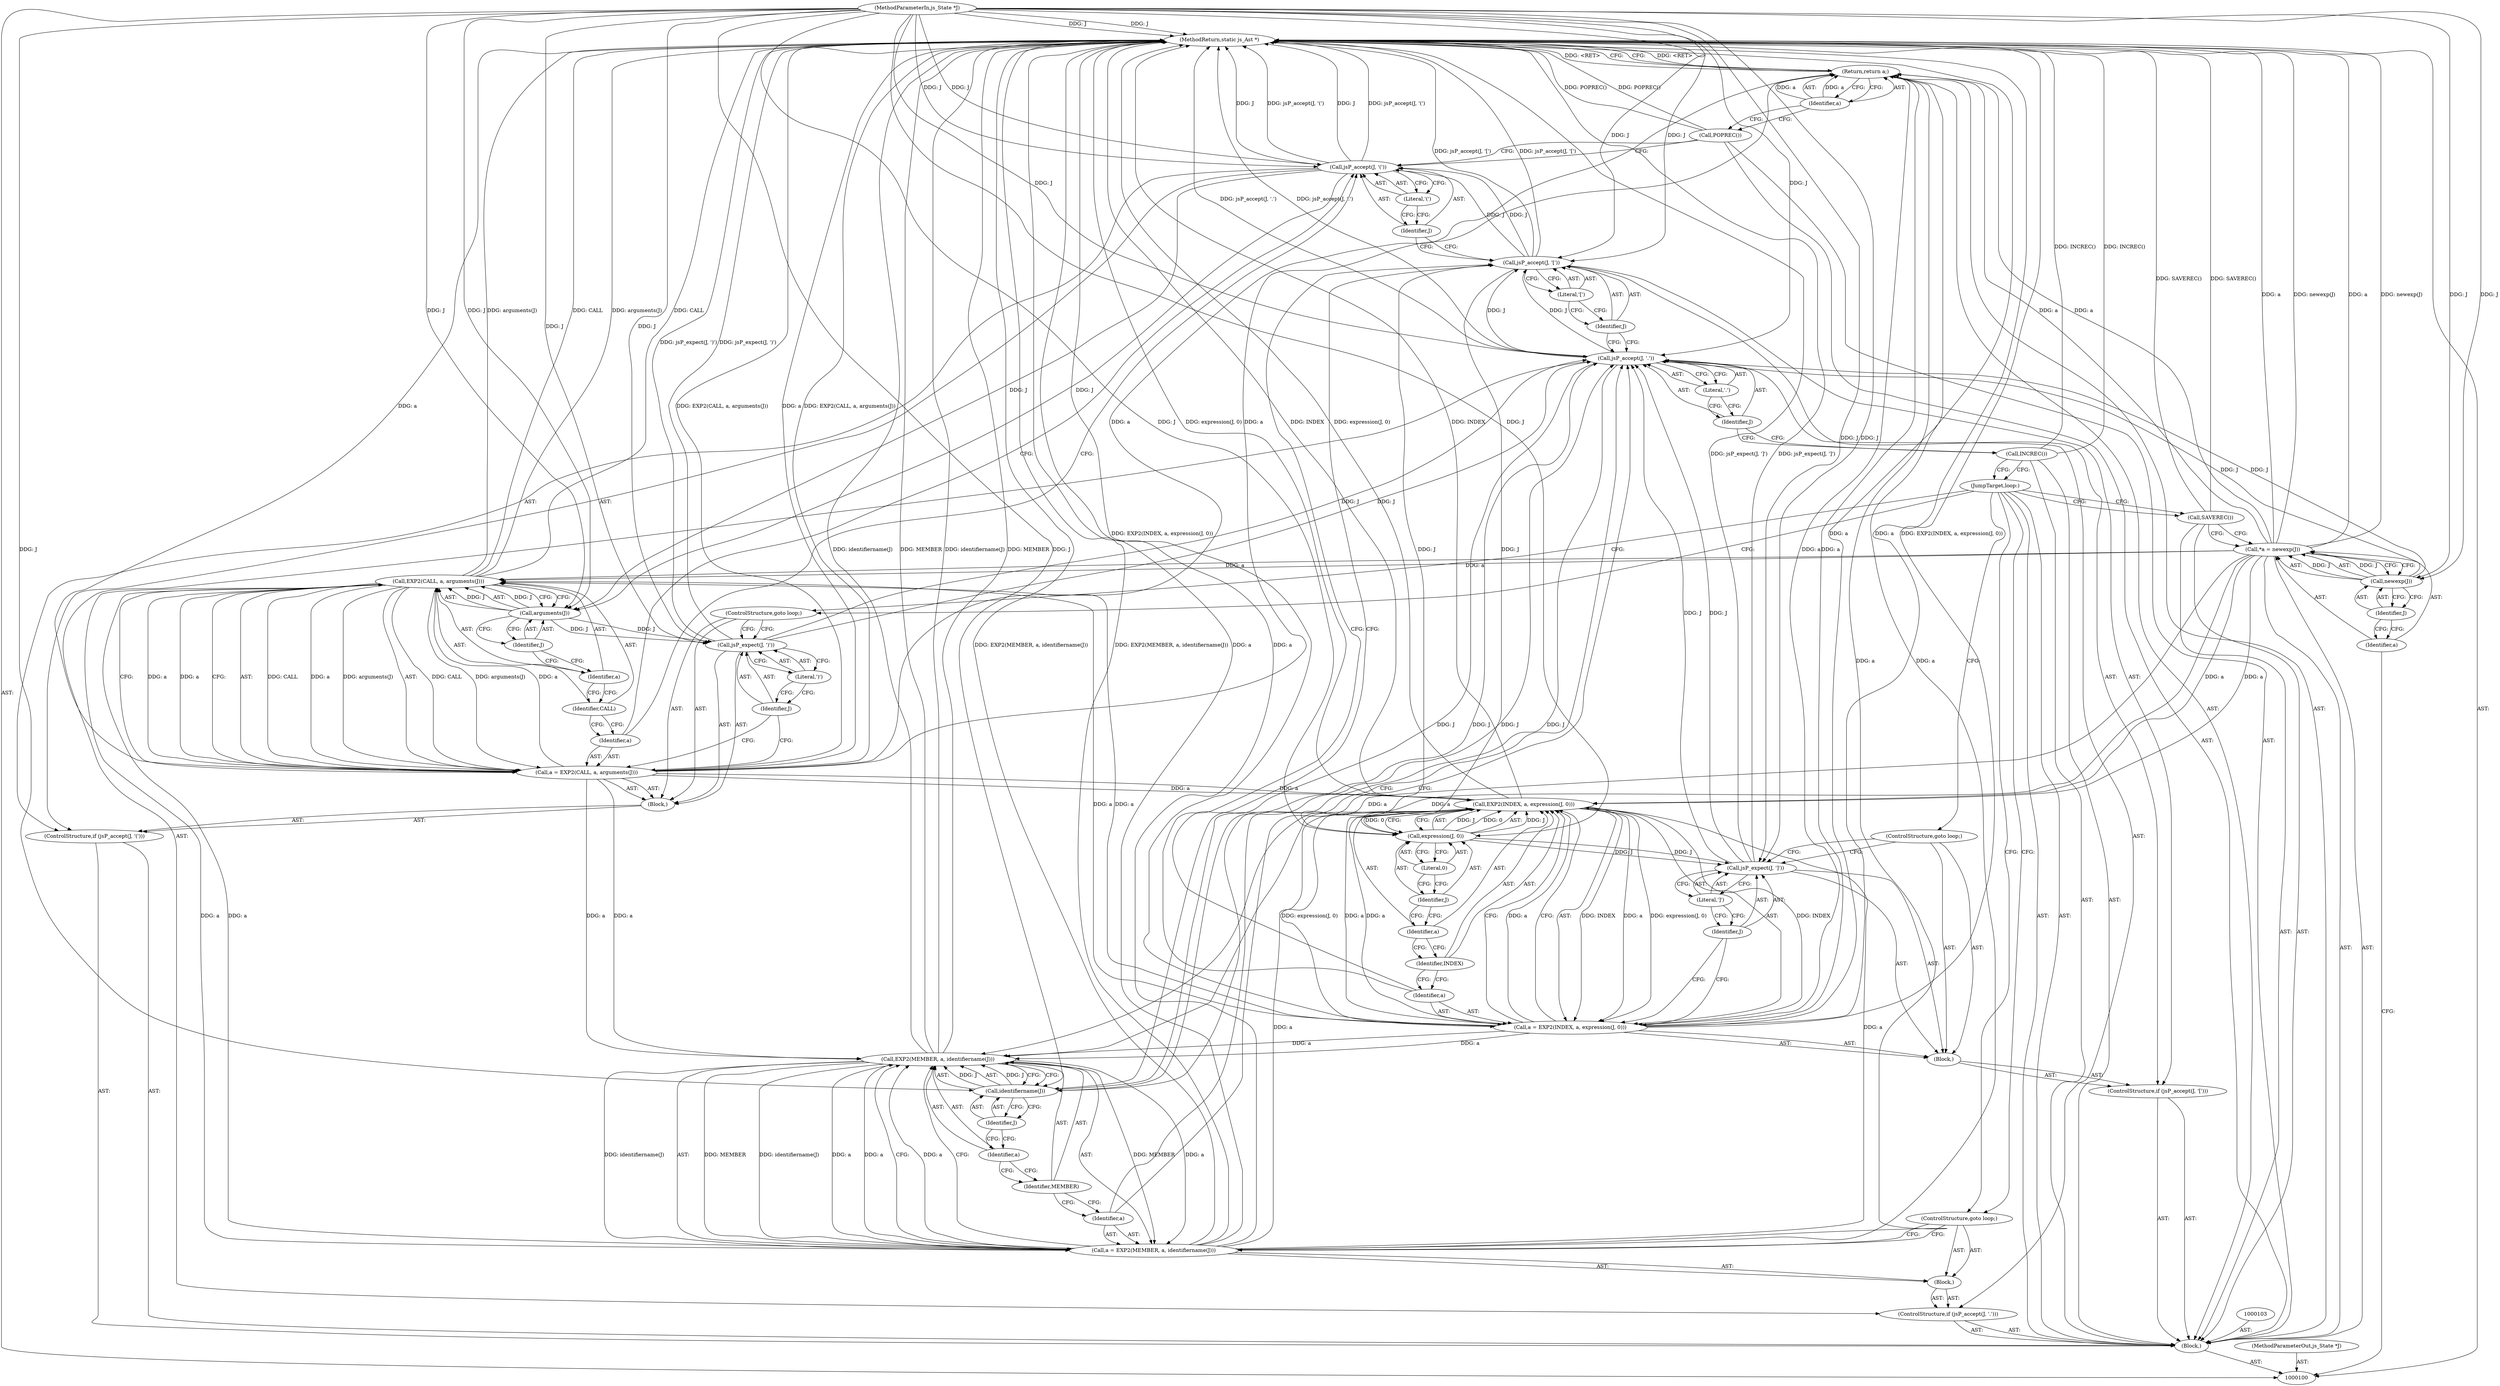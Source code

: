 digraph "0_ghostscript_4d45a96e57fbabf00a7378b337d0ddcace6f38c1" {
"1000160" [label="(MethodReturn,static js_Ast *)"];
"1000101" [label="(MethodParameterIn,js_State *J)"];
"1000216" [label="(MethodParameterOut,js_State *J)"];
"1000157" [label="(Call,POPREC())"];
"1000159" [label="(Identifier,a)"];
"1000158" [label="(Return,return a;)"];
"1000102" [label="(Block,)"];
"1000104" [label="(Call,*a = newexp(J))"];
"1000105" [label="(Identifier,a)"];
"1000106" [label="(Call,newexp(J))"];
"1000107" [label="(Identifier,J)"];
"1000108" [label="(Call,SAVEREC())"];
"1000109" [label="(JumpTarget,loop:)"];
"1000110" [label="(Call,INCREC())"];
"1000112" [label="(Call,jsP_accept(J, '.'))"];
"1000113" [label="(Identifier,J)"];
"1000114" [label="(Literal,'.')"];
"1000115" [label="(Block,)"];
"1000116" [label="(Call,a = EXP2(MEMBER, a, identifiername(J)))"];
"1000117" [label="(Identifier,a)"];
"1000118" [label="(Call,EXP2(MEMBER, a, identifiername(J)))"];
"1000119" [label="(Identifier,MEMBER)"];
"1000120" [label="(Identifier,a)"];
"1000121" [label="(Call,identifiername(J))"];
"1000122" [label="(Identifier,J)"];
"1000123" [label="(ControlStructure,goto loop;)"];
"1000111" [label="(ControlStructure,if (jsP_accept(J, '.')))"];
"1000125" [label="(Call,jsP_accept(J, '['))"];
"1000126" [label="(Identifier,J)"];
"1000127" [label="(Literal,'[')"];
"1000128" [label="(Block,)"];
"1000129" [label="(Call,a = EXP2(INDEX, a, expression(J, 0)))"];
"1000130" [label="(Identifier,a)"];
"1000131" [label="(Call,EXP2(INDEX, a, expression(J, 0)))"];
"1000132" [label="(Identifier,INDEX)"];
"1000133" [label="(Identifier,a)"];
"1000134" [label="(Call,expression(J, 0))"];
"1000135" [label="(Identifier,J)"];
"1000136" [label="(Literal,0)"];
"1000137" [label="(Call,jsP_expect(J, ']'))"];
"1000124" [label="(ControlStructure,if (jsP_accept(J, '[')))"];
"1000138" [label="(Identifier,J)"];
"1000139" [label="(Literal,']')"];
"1000140" [label="(ControlStructure,goto loop;)"];
"1000142" [label="(Call,jsP_accept(J, '('))"];
"1000143" [label="(Identifier,J)"];
"1000144" [label="(Literal,'(')"];
"1000145" [label="(Block,)"];
"1000146" [label="(Call,a = EXP2(CALL, a, arguments(J)))"];
"1000147" [label="(Identifier,a)"];
"1000148" [label="(Call,EXP2(CALL, a, arguments(J)))"];
"1000149" [label="(Identifier,CALL)"];
"1000150" [label="(Identifier,a)"];
"1000151" [label="(Call,arguments(J))"];
"1000152" [label="(Identifier,J)"];
"1000153" [label="(Call,jsP_expect(J, ')'))"];
"1000154" [label="(Identifier,J)"];
"1000141" [label="(ControlStructure,if (jsP_accept(J, '(')))"];
"1000155" [label="(Literal,')')"];
"1000156" [label="(ControlStructure,goto loop;)"];
"1000160" -> "1000100"  [label="AST: "];
"1000160" -> "1000158"  [label="CFG: "];
"1000158" -> "1000160"  [label="DDG: <RET>"];
"1000116" -> "1000160"  [label="DDG: a"];
"1000116" -> "1000160"  [label="DDG: EXP2(MEMBER, a, identifiername(J))"];
"1000129" -> "1000160"  [label="DDG: a"];
"1000129" -> "1000160"  [label="DDG: EXP2(INDEX, a, expression(J, 0))"];
"1000142" -> "1000160"  [label="DDG: jsP_accept(J, '(')"];
"1000142" -> "1000160"  [label="DDG: J"];
"1000125" -> "1000160"  [label="DDG: jsP_accept(J, '[')"];
"1000108" -> "1000160"  [label="DDG: SAVEREC()"];
"1000148" -> "1000160"  [label="DDG: arguments(J)"];
"1000148" -> "1000160"  [label="DDG: CALL"];
"1000157" -> "1000160"  [label="DDG: POPREC()"];
"1000104" -> "1000160"  [label="DDG: a"];
"1000104" -> "1000160"  [label="DDG: newexp(J)"];
"1000131" -> "1000160"  [label="DDG: INDEX"];
"1000131" -> "1000160"  [label="DDG: expression(J, 0)"];
"1000118" -> "1000160"  [label="DDG: identifiername(J)"];
"1000118" -> "1000160"  [label="DDG: MEMBER"];
"1000153" -> "1000160"  [label="DDG: jsP_expect(J, ')')"];
"1000112" -> "1000160"  [label="DDG: jsP_accept(J, '.')"];
"1000146" -> "1000160"  [label="DDG: EXP2(CALL, a, arguments(J))"];
"1000146" -> "1000160"  [label="DDG: a"];
"1000101" -> "1000160"  [label="DDG: J"];
"1000110" -> "1000160"  [label="DDG: INCREC()"];
"1000137" -> "1000160"  [label="DDG: jsP_expect(J, ']')"];
"1000101" -> "1000100"  [label="AST: "];
"1000101" -> "1000160"  [label="DDG: J"];
"1000101" -> "1000106"  [label="DDG: J"];
"1000101" -> "1000112"  [label="DDG: J"];
"1000101" -> "1000121"  [label="DDG: J"];
"1000101" -> "1000125"  [label="DDG: J"];
"1000101" -> "1000134"  [label="DDG: J"];
"1000101" -> "1000137"  [label="DDG: J"];
"1000101" -> "1000142"  [label="DDG: J"];
"1000101" -> "1000151"  [label="DDG: J"];
"1000101" -> "1000153"  [label="DDG: J"];
"1000216" -> "1000100"  [label="AST: "];
"1000157" -> "1000102"  [label="AST: "];
"1000157" -> "1000142"  [label="CFG: "];
"1000159" -> "1000157"  [label="CFG: "];
"1000157" -> "1000160"  [label="DDG: POPREC()"];
"1000159" -> "1000158"  [label="AST: "];
"1000159" -> "1000157"  [label="CFG: "];
"1000158" -> "1000159"  [label="CFG: "];
"1000159" -> "1000158"  [label="DDG: a"];
"1000158" -> "1000102"  [label="AST: "];
"1000158" -> "1000159"  [label="CFG: "];
"1000159" -> "1000158"  [label="AST: "];
"1000160" -> "1000158"  [label="CFG: "];
"1000158" -> "1000160"  [label="DDG: <RET>"];
"1000159" -> "1000158"  [label="DDG: a"];
"1000116" -> "1000158"  [label="DDG: a"];
"1000129" -> "1000158"  [label="DDG: a"];
"1000104" -> "1000158"  [label="DDG: a"];
"1000146" -> "1000158"  [label="DDG: a"];
"1000102" -> "1000100"  [label="AST: "];
"1000103" -> "1000102"  [label="AST: "];
"1000104" -> "1000102"  [label="AST: "];
"1000108" -> "1000102"  [label="AST: "];
"1000109" -> "1000102"  [label="AST: "];
"1000110" -> "1000102"  [label="AST: "];
"1000111" -> "1000102"  [label="AST: "];
"1000124" -> "1000102"  [label="AST: "];
"1000141" -> "1000102"  [label="AST: "];
"1000157" -> "1000102"  [label="AST: "];
"1000158" -> "1000102"  [label="AST: "];
"1000104" -> "1000102"  [label="AST: "];
"1000104" -> "1000106"  [label="CFG: "];
"1000105" -> "1000104"  [label="AST: "];
"1000106" -> "1000104"  [label="AST: "];
"1000108" -> "1000104"  [label="CFG: "];
"1000104" -> "1000160"  [label="DDG: a"];
"1000104" -> "1000160"  [label="DDG: newexp(J)"];
"1000106" -> "1000104"  [label="DDG: J"];
"1000104" -> "1000118"  [label="DDG: a"];
"1000104" -> "1000131"  [label="DDG: a"];
"1000104" -> "1000148"  [label="DDG: a"];
"1000104" -> "1000158"  [label="DDG: a"];
"1000105" -> "1000104"  [label="AST: "];
"1000105" -> "1000100"  [label="CFG: "];
"1000107" -> "1000105"  [label="CFG: "];
"1000106" -> "1000104"  [label="AST: "];
"1000106" -> "1000107"  [label="CFG: "];
"1000107" -> "1000106"  [label="AST: "];
"1000104" -> "1000106"  [label="CFG: "];
"1000106" -> "1000104"  [label="DDG: J"];
"1000101" -> "1000106"  [label="DDG: J"];
"1000106" -> "1000112"  [label="DDG: J"];
"1000107" -> "1000106"  [label="AST: "];
"1000107" -> "1000105"  [label="CFG: "];
"1000106" -> "1000107"  [label="CFG: "];
"1000108" -> "1000102"  [label="AST: "];
"1000108" -> "1000104"  [label="CFG: "];
"1000109" -> "1000108"  [label="CFG: "];
"1000108" -> "1000160"  [label="DDG: SAVEREC()"];
"1000109" -> "1000102"  [label="AST: "];
"1000109" -> "1000108"  [label="CFG: "];
"1000109" -> "1000123"  [label="CFG: "];
"1000110" -> "1000109"  [label="CFG: "];
"1000109" -> "1000156"  [label="CFG: "];
"1000110" -> "1000102"  [label="AST: "];
"1000110" -> "1000109"  [label="CFG: "];
"1000113" -> "1000110"  [label="CFG: "];
"1000110" -> "1000160"  [label="DDG: INCREC()"];
"1000112" -> "1000111"  [label="AST: "];
"1000112" -> "1000114"  [label="CFG: "];
"1000113" -> "1000112"  [label="AST: "];
"1000114" -> "1000112"  [label="AST: "];
"1000117" -> "1000112"  [label="CFG: "];
"1000126" -> "1000112"  [label="CFG: "];
"1000112" -> "1000160"  [label="DDG: jsP_accept(J, '.')"];
"1000106" -> "1000112"  [label="DDG: J"];
"1000153" -> "1000112"  [label="DDG: J"];
"1000121" -> "1000112"  [label="DDG: J"];
"1000137" -> "1000112"  [label="DDG: J"];
"1000101" -> "1000112"  [label="DDG: J"];
"1000112" -> "1000121"  [label="DDG: J"];
"1000112" -> "1000125"  [label="DDG: J"];
"1000113" -> "1000112"  [label="AST: "];
"1000113" -> "1000110"  [label="CFG: "];
"1000114" -> "1000113"  [label="CFG: "];
"1000114" -> "1000112"  [label="AST: "];
"1000114" -> "1000113"  [label="CFG: "];
"1000112" -> "1000114"  [label="CFG: "];
"1000115" -> "1000111"  [label="AST: "];
"1000116" -> "1000115"  [label="AST: "];
"1000123" -> "1000115"  [label="AST: "];
"1000116" -> "1000115"  [label="AST: "];
"1000116" -> "1000118"  [label="CFG: "];
"1000117" -> "1000116"  [label="AST: "];
"1000118" -> "1000116"  [label="AST: "];
"1000123" -> "1000116"  [label="CFG: "];
"1000116" -> "1000160"  [label="DDG: a"];
"1000116" -> "1000160"  [label="DDG: EXP2(MEMBER, a, identifiername(J))"];
"1000118" -> "1000116"  [label="DDG: MEMBER"];
"1000118" -> "1000116"  [label="DDG: a"];
"1000118" -> "1000116"  [label="DDG: identifiername(J)"];
"1000116" -> "1000118"  [label="DDG: a"];
"1000116" -> "1000131"  [label="DDG: a"];
"1000116" -> "1000148"  [label="DDG: a"];
"1000116" -> "1000158"  [label="DDG: a"];
"1000117" -> "1000116"  [label="AST: "];
"1000117" -> "1000112"  [label="CFG: "];
"1000119" -> "1000117"  [label="CFG: "];
"1000118" -> "1000116"  [label="AST: "];
"1000118" -> "1000121"  [label="CFG: "];
"1000119" -> "1000118"  [label="AST: "];
"1000120" -> "1000118"  [label="AST: "];
"1000121" -> "1000118"  [label="AST: "];
"1000116" -> "1000118"  [label="CFG: "];
"1000118" -> "1000160"  [label="DDG: identifiername(J)"];
"1000118" -> "1000160"  [label="DDG: MEMBER"];
"1000118" -> "1000116"  [label="DDG: MEMBER"];
"1000118" -> "1000116"  [label="DDG: a"];
"1000118" -> "1000116"  [label="DDG: identifiername(J)"];
"1000116" -> "1000118"  [label="DDG: a"];
"1000129" -> "1000118"  [label="DDG: a"];
"1000104" -> "1000118"  [label="DDG: a"];
"1000146" -> "1000118"  [label="DDG: a"];
"1000121" -> "1000118"  [label="DDG: J"];
"1000119" -> "1000118"  [label="AST: "];
"1000119" -> "1000117"  [label="CFG: "];
"1000120" -> "1000119"  [label="CFG: "];
"1000120" -> "1000118"  [label="AST: "];
"1000120" -> "1000119"  [label="CFG: "];
"1000122" -> "1000120"  [label="CFG: "];
"1000121" -> "1000118"  [label="AST: "];
"1000121" -> "1000122"  [label="CFG: "];
"1000122" -> "1000121"  [label="AST: "];
"1000118" -> "1000121"  [label="CFG: "];
"1000121" -> "1000112"  [label="DDG: J"];
"1000121" -> "1000118"  [label="DDG: J"];
"1000112" -> "1000121"  [label="DDG: J"];
"1000101" -> "1000121"  [label="DDG: J"];
"1000122" -> "1000121"  [label="AST: "];
"1000122" -> "1000120"  [label="CFG: "];
"1000121" -> "1000122"  [label="CFG: "];
"1000123" -> "1000115"  [label="AST: "];
"1000123" -> "1000116"  [label="CFG: "];
"1000109" -> "1000123"  [label="CFG: "];
"1000111" -> "1000102"  [label="AST: "];
"1000112" -> "1000111"  [label="AST: "];
"1000115" -> "1000111"  [label="AST: "];
"1000125" -> "1000124"  [label="AST: "];
"1000125" -> "1000127"  [label="CFG: "];
"1000126" -> "1000125"  [label="AST: "];
"1000127" -> "1000125"  [label="AST: "];
"1000130" -> "1000125"  [label="CFG: "];
"1000143" -> "1000125"  [label="CFG: "];
"1000125" -> "1000160"  [label="DDG: jsP_accept(J, '[')"];
"1000112" -> "1000125"  [label="DDG: J"];
"1000101" -> "1000125"  [label="DDG: J"];
"1000125" -> "1000134"  [label="DDG: J"];
"1000125" -> "1000142"  [label="DDG: J"];
"1000126" -> "1000125"  [label="AST: "];
"1000126" -> "1000112"  [label="CFG: "];
"1000127" -> "1000126"  [label="CFG: "];
"1000127" -> "1000125"  [label="AST: "];
"1000127" -> "1000126"  [label="CFG: "];
"1000125" -> "1000127"  [label="CFG: "];
"1000128" -> "1000124"  [label="AST: "];
"1000129" -> "1000128"  [label="AST: "];
"1000137" -> "1000128"  [label="AST: "];
"1000140" -> "1000128"  [label="AST: "];
"1000129" -> "1000128"  [label="AST: "];
"1000129" -> "1000131"  [label="CFG: "];
"1000130" -> "1000129"  [label="AST: "];
"1000131" -> "1000129"  [label="AST: "];
"1000138" -> "1000129"  [label="CFG: "];
"1000129" -> "1000160"  [label="DDG: a"];
"1000129" -> "1000160"  [label="DDG: EXP2(INDEX, a, expression(J, 0))"];
"1000129" -> "1000118"  [label="DDG: a"];
"1000131" -> "1000129"  [label="DDG: INDEX"];
"1000131" -> "1000129"  [label="DDG: a"];
"1000131" -> "1000129"  [label="DDG: expression(J, 0)"];
"1000129" -> "1000131"  [label="DDG: a"];
"1000129" -> "1000148"  [label="DDG: a"];
"1000129" -> "1000158"  [label="DDG: a"];
"1000130" -> "1000129"  [label="AST: "];
"1000130" -> "1000125"  [label="CFG: "];
"1000132" -> "1000130"  [label="CFG: "];
"1000131" -> "1000129"  [label="AST: "];
"1000131" -> "1000134"  [label="CFG: "];
"1000132" -> "1000131"  [label="AST: "];
"1000133" -> "1000131"  [label="AST: "];
"1000134" -> "1000131"  [label="AST: "];
"1000129" -> "1000131"  [label="CFG: "];
"1000131" -> "1000160"  [label="DDG: INDEX"];
"1000131" -> "1000160"  [label="DDG: expression(J, 0)"];
"1000131" -> "1000129"  [label="DDG: INDEX"];
"1000131" -> "1000129"  [label="DDG: a"];
"1000131" -> "1000129"  [label="DDG: expression(J, 0)"];
"1000116" -> "1000131"  [label="DDG: a"];
"1000129" -> "1000131"  [label="DDG: a"];
"1000104" -> "1000131"  [label="DDG: a"];
"1000146" -> "1000131"  [label="DDG: a"];
"1000134" -> "1000131"  [label="DDG: J"];
"1000134" -> "1000131"  [label="DDG: 0"];
"1000132" -> "1000131"  [label="AST: "];
"1000132" -> "1000130"  [label="CFG: "];
"1000133" -> "1000132"  [label="CFG: "];
"1000133" -> "1000131"  [label="AST: "];
"1000133" -> "1000132"  [label="CFG: "];
"1000135" -> "1000133"  [label="CFG: "];
"1000134" -> "1000131"  [label="AST: "];
"1000134" -> "1000136"  [label="CFG: "];
"1000135" -> "1000134"  [label="AST: "];
"1000136" -> "1000134"  [label="AST: "];
"1000131" -> "1000134"  [label="CFG: "];
"1000134" -> "1000131"  [label="DDG: J"];
"1000134" -> "1000131"  [label="DDG: 0"];
"1000125" -> "1000134"  [label="DDG: J"];
"1000101" -> "1000134"  [label="DDG: J"];
"1000134" -> "1000137"  [label="DDG: J"];
"1000135" -> "1000134"  [label="AST: "];
"1000135" -> "1000133"  [label="CFG: "];
"1000136" -> "1000135"  [label="CFG: "];
"1000136" -> "1000134"  [label="AST: "];
"1000136" -> "1000135"  [label="CFG: "];
"1000134" -> "1000136"  [label="CFG: "];
"1000137" -> "1000128"  [label="AST: "];
"1000137" -> "1000139"  [label="CFG: "];
"1000138" -> "1000137"  [label="AST: "];
"1000139" -> "1000137"  [label="AST: "];
"1000140" -> "1000137"  [label="CFG: "];
"1000137" -> "1000160"  [label="DDG: jsP_expect(J, ']')"];
"1000137" -> "1000112"  [label="DDG: J"];
"1000134" -> "1000137"  [label="DDG: J"];
"1000101" -> "1000137"  [label="DDG: J"];
"1000124" -> "1000102"  [label="AST: "];
"1000125" -> "1000124"  [label="AST: "];
"1000128" -> "1000124"  [label="AST: "];
"1000138" -> "1000137"  [label="AST: "];
"1000138" -> "1000129"  [label="CFG: "];
"1000139" -> "1000138"  [label="CFG: "];
"1000139" -> "1000137"  [label="AST: "];
"1000139" -> "1000138"  [label="CFG: "];
"1000137" -> "1000139"  [label="CFG: "];
"1000140" -> "1000128"  [label="AST: "];
"1000140" -> "1000137"  [label="CFG: "];
"1000109" -> "1000140"  [label="CFG: "];
"1000142" -> "1000141"  [label="AST: "];
"1000142" -> "1000144"  [label="CFG: "];
"1000143" -> "1000142"  [label="AST: "];
"1000144" -> "1000142"  [label="AST: "];
"1000147" -> "1000142"  [label="CFG: "];
"1000157" -> "1000142"  [label="CFG: "];
"1000142" -> "1000160"  [label="DDG: jsP_accept(J, '(')"];
"1000142" -> "1000160"  [label="DDG: J"];
"1000125" -> "1000142"  [label="DDG: J"];
"1000101" -> "1000142"  [label="DDG: J"];
"1000142" -> "1000151"  [label="DDG: J"];
"1000143" -> "1000142"  [label="AST: "];
"1000143" -> "1000125"  [label="CFG: "];
"1000144" -> "1000143"  [label="CFG: "];
"1000144" -> "1000142"  [label="AST: "];
"1000144" -> "1000143"  [label="CFG: "];
"1000142" -> "1000144"  [label="CFG: "];
"1000145" -> "1000141"  [label="AST: "];
"1000146" -> "1000145"  [label="AST: "];
"1000153" -> "1000145"  [label="AST: "];
"1000156" -> "1000145"  [label="AST: "];
"1000146" -> "1000145"  [label="AST: "];
"1000146" -> "1000148"  [label="CFG: "];
"1000147" -> "1000146"  [label="AST: "];
"1000148" -> "1000146"  [label="AST: "];
"1000154" -> "1000146"  [label="CFG: "];
"1000146" -> "1000160"  [label="DDG: EXP2(CALL, a, arguments(J))"];
"1000146" -> "1000160"  [label="DDG: a"];
"1000146" -> "1000118"  [label="DDG: a"];
"1000146" -> "1000131"  [label="DDG: a"];
"1000148" -> "1000146"  [label="DDG: CALL"];
"1000148" -> "1000146"  [label="DDG: a"];
"1000148" -> "1000146"  [label="DDG: arguments(J)"];
"1000146" -> "1000148"  [label="DDG: a"];
"1000146" -> "1000158"  [label="DDG: a"];
"1000147" -> "1000146"  [label="AST: "];
"1000147" -> "1000142"  [label="CFG: "];
"1000149" -> "1000147"  [label="CFG: "];
"1000148" -> "1000146"  [label="AST: "];
"1000148" -> "1000151"  [label="CFG: "];
"1000149" -> "1000148"  [label="AST: "];
"1000150" -> "1000148"  [label="AST: "];
"1000151" -> "1000148"  [label="AST: "];
"1000146" -> "1000148"  [label="CFG: "];
"1000148" -> "1000160"  [label="DDG: arguments(J)"];
"1000148" -> "1000160"  [label="DDG: CALL"];
"1000148" -> "1000146"  [label="DDG: CALL"];
"1000148" -> "1000146"  [label="DDG: a"];
"1000148" -> "1000146"  [label="DDG: arguments(J)"];
"1000116" -> "1000148"  [label="DDG: a"];
"1000129" -> "1000148"  [label="DDG: a"];
"1000104" -> "1000148"  [label="DDG: a"];
"1000146" -> "1000148"  [label="DDG: a"];
"1000151" -> "1000148"  [label="DDG: J"];
"1000149" -> "1000148"  [label="AST: "];
"1000149" -> "1000147"  [label="CFG: "];
"1000150" -> "1000149"  [label="CFG: "];
"1000150" -> "1000148"  [label="AST: "];
"1000150" -> "1000149"  [label="CFG: "];
"1000152" -> "1000150"  [label="CFG: "];
"1000151" -> "1000148"  [label="AST: "];
"1000151" -> "1000152"  [label="CFG: "];
"1000152" -> "1000151"  [label="AST: "];
"1000148" -> "1000151"  [label="CFG: "];
"1000151" -> "1000148"  [label="DDG: J"];
"1000142" -> "1000151"  [label="DDG: J"];
"1000101" -> "1000151"  [label="DDG: J"];
"1000151" -> "1000153"  [label="DDG: J"];
"1000152" -> "1000151"  [label="AST: "];
"1000152" -> "1000150"  [label="CFG: "];
"1000151" -> "1000152"  [label="CFG: "];
"1000153" -> "1000145"  [label="AST: "];
"1000153" -> "1000155"  [label="CFG: "];
"1000154" -> "1000153"  [label="AST: "];
"1000155" -> "1000153"  [label="AST: "];
"1000156" -> "1000153"  [label="CFG: "];
"1000153" -> "1000160"  [label="DDG: jsP_expect(J, ')')"];
"1000153" -> "1000112"  [label="DDG: J"];
"1000151" -> "1000153"  [label="DDG: J"];
"1000101" -> "1000153"  [label="DDG: J"];
"1000154" -> "1000153"  [label="AST: "];
"1000154" -> "1000146"  [label="CFG: "];
"1000155" -> "1000154"  [label="CFG: "];
"1000141" -> "1000102"  [label="AST: "];
"1000142" -> "1000141"  [label="AST: "];
"1000145" -> "1000141"  [label="AST: "];
"1000155" -> "1000153"  [label="AST: "];
"1000155" -> "1000154"  [label="CFG: "];
"1000153" -> "1000155"  [label="CFG: "];
"1000156" -> "1000145"  [label="AST: "];
"1000156" -> "1000153"  [label="CFG: "];
"1000109" -> "1000156"  [label="CFG: "];
}
